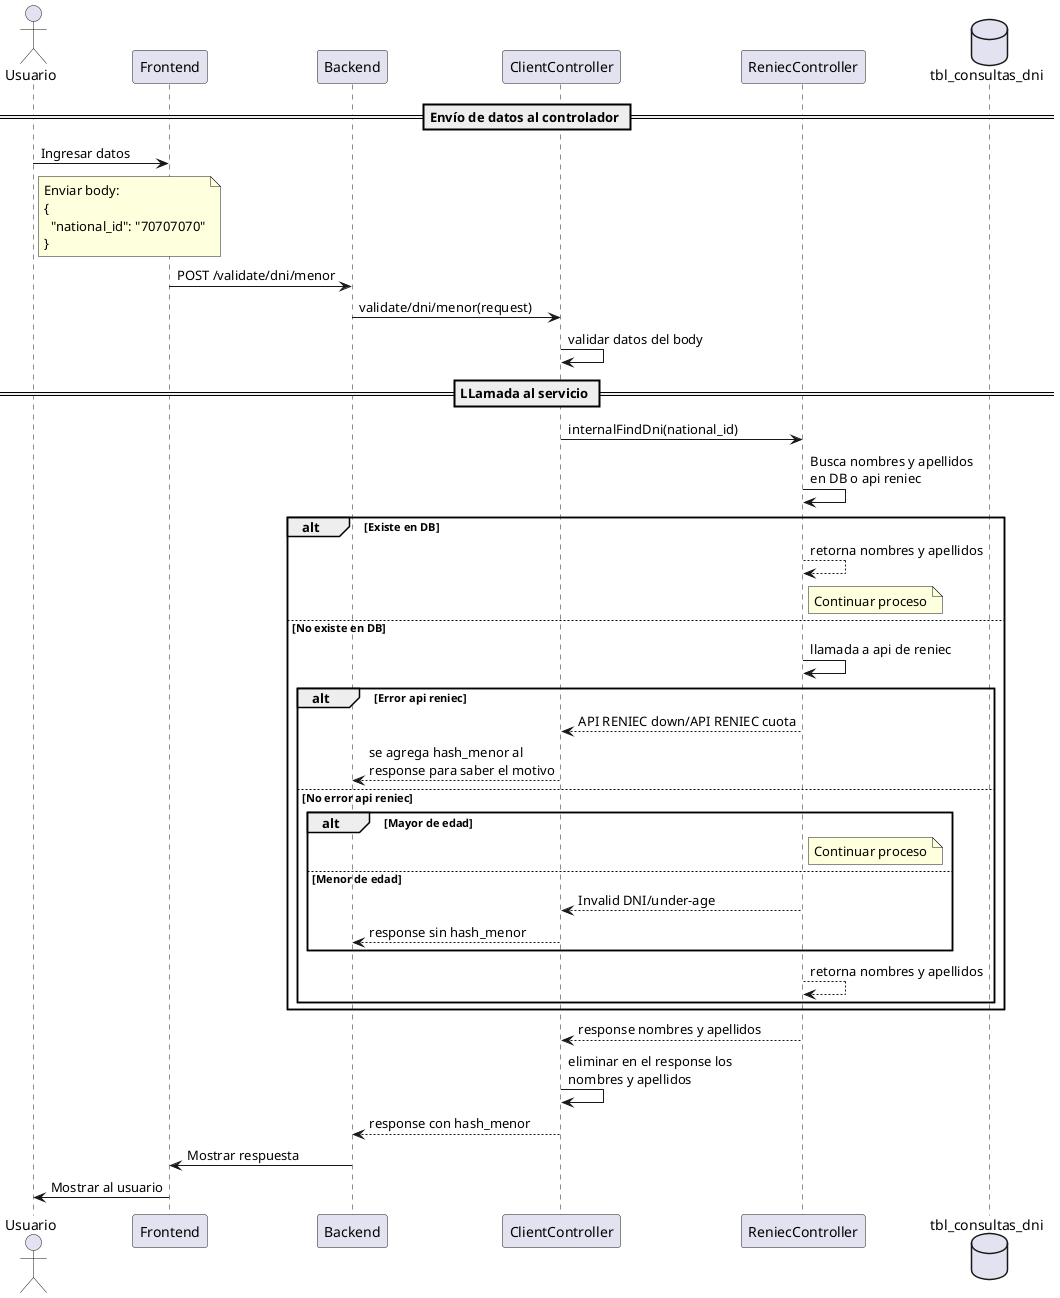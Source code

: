 @startuml validate_dni_menor
actor Usuario
participant Frontend
participant Backend
participant ClientController
participant ReniecController
database DB as "tbl_consultas_dni"

== Envío de datos al controlador ==
Usuario -> Frontend : Ingresar datos
note right of Usuario
  Enviar body:
  {
    "national_id": "70707070"
  }
end note
Frontend -> Backend : POST /validate/dni/menor
Backend -> ClientController : validate/dni/menor(request)
ClientController -> ClientController : validar datos del body

== LLamada al servicio ==
ClientController -> ReniecController : internalFindDni(national_id)
ReniecController -> ReniecController : Busca nombres y apellidos\nen DB o api reniec

alt Existe en DB
    ReniecController --> ReniecController : retorna nombres y apellidos
    note right of ReniecController
        Continuar proceso
    end note
else No existe en DB
    ReniecController -> ReniecController : llamada a api de reniec
    alt Error api reniec
        ReniecController --> ClientController : API RENIEC down/API RENIEC cuota
        ClientController --> Backend : se agrega hash_menor al\nresponse para saber el motivo
    else No error api reniec
        alt Mayor de edad
            note right of ReniecController
                Continuar proceso
            end note
        else Menor de edad
            ReniecController --> ClientController : Invalid DNI/under-age
            ClientController --> Backend : response sin hash_menor
        end

        ReniecController --> ReniecController : retorna nombres y apellidos
    end
end

ReniecController --> ClientController : response nombres y apellidos
ClientController -> ClientController : eliminar en el response los\nnombres y apellidos
ClientController --> Backend : response con hash_menor

Backend -> Frontend : Mostrar respuesta
Frontend -> Usuario : Mostrar al usuario
@enduml